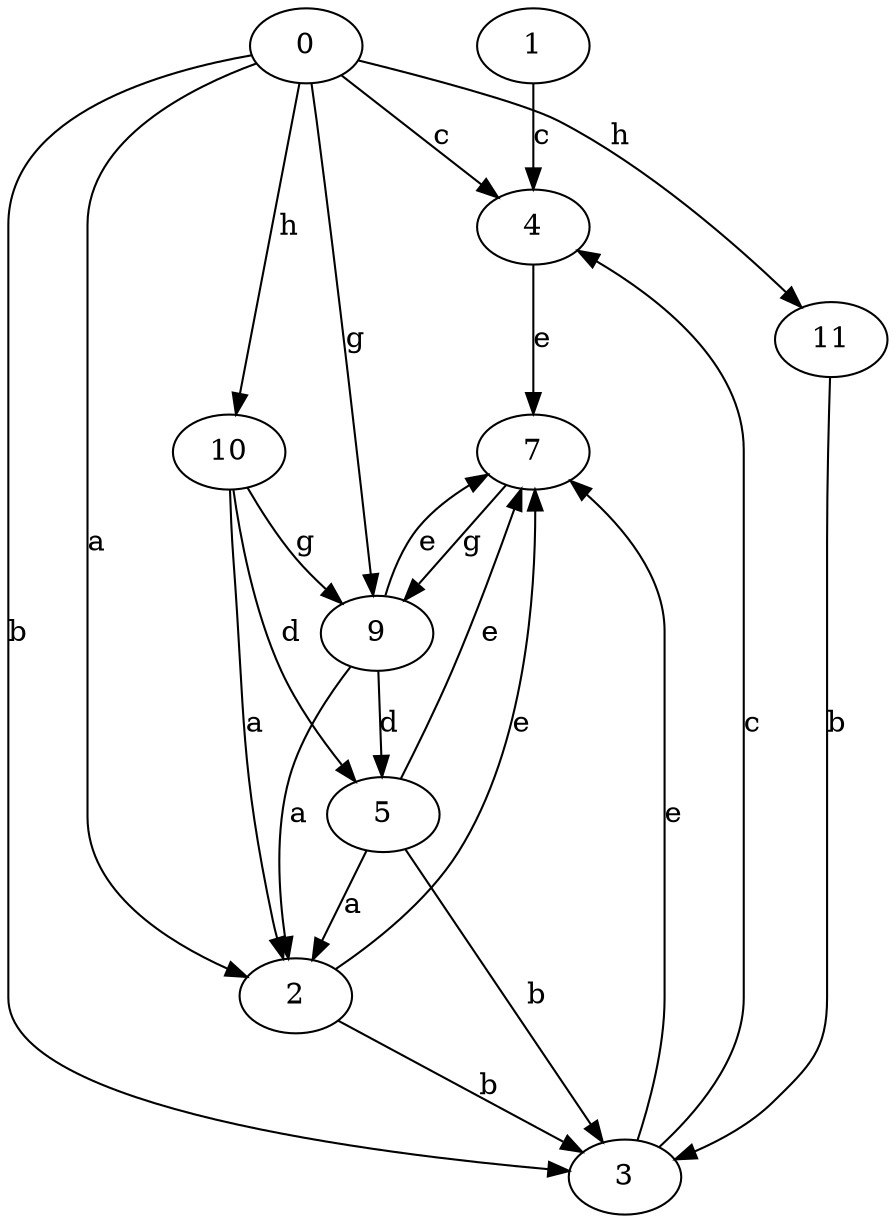 strict digraph  {
1;
2;
3;
4;
5;
0;
7;
9;
10;
11;
1 -> 4  [label=c];
2 -> 3  [label=b];
2 -> 7  [label=e];
3 -> 4  [label=c];
3 -> 7  [label=e];
4 -> 7  [label=e];
5 -> 2  [label=a];
5 -> 3  [label=b];
5 -> 7  [label=e];
0 -> 2  [label=a];
0 -> 3  [label=b];
0 -> 4  [label=c];
0 -> 9  [label=g];
0 -> 10  [label=h];
0 -> 11  [label=h];
7 -> 9  [label=g];
9 -> 2  [label=a];
9 -> 5  [label=d];
9 -> 7  [label=e];
10 -> 2  [label=a];
10 -> 5  [label=d];
10 -> 9  [label=g];
11 -> 3  [label=b];
}
